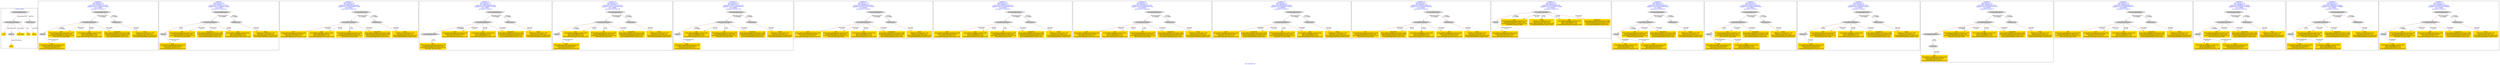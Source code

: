 digraph n0 {
fontcolor="blue"
remincross="true"
label="s16-s-hammer.xml"
subgraph cluster_0 {
label="1-correct model"
n2[style="filled",color="white",fillcolor="lightgray",label="CulturalHeritageObject1"];
n3[shape="plaintext",style="filled",fillcolor="gold",label="year"];
n4[style="filled",color="white",fillcolor="lightgray",label="Person1"];
n5[shape="plaintext",style="filled",fillcolor="gold",label="description"];
n6[shape="plaintext",style="filled",fillcolor="gold",label="title"];
n7[shape="plaintext",style="filled",fillcolor="gold",label="artist"];
n8[style="filled",color="white",fillcolor="lightgray",label="EuropeanaAggregation1"];
n9[style="filled",color="white",fillcolor="lightgray",label="WebResource1"];
n10[shape="plaintext",style="filled",fillcolor="gold",label="image"];
}
subgraph cluster_1 {
label="candidate 0\nlink coherence:1.0\nnode coherence:1.0\nconfidence:0.5203362153718872\nmapping score:0.5734454051239625\ncost:7.99986\n-precision:0.75-recall:0.75"
n12[style="filled",color="white",fillcolor="lightgray",label="CulturalHeritageObject1"];
n13[style="filled",color="white",fillcolor="lightgray",label="Person1"];
n14[style="filled",color="white",fillcolor="lightgray",label="EuropeanaAggregation1"];
n15[style="filled",color="white",fillcolor="lightgray",label="WebResource1"];
n16[shape="plaintext",style="filled",fillcolor="gold",label="title\n[CulturalHeritageObject,description,0.524]\n[CulturalHeritageObject,title,0.236]\n[CulturalHeritageObject,provenance,0.154]\n[Document,classLink,0.086]"];
n17[shape="plaintext",style="filled",fillcolor="gold",label="year\n[CulturalHeritageObject,created,0.392]\n[Person,dateOfBirth,0.311]\n[Person,dateOfDeath,0.195]\n[CulturalHeritageObject,provenance,0.102]"];
n18[shape="plaintext",style="filled",fillcolor="gold",label="image\n[WebResource,classLink,0.779]\n[Document,classLink,0.145]\n[CulturalHeritageObject,description,0.05]\n[CulturalHeritageObject,extent,0.026]"];
n19[shape="plaintext",style="filled",fillcolor="gold",label="description\n[CulturalHeritageObject,provenance,0.582]\n[CulturalHeritageObject,description,0.285]\n[Person,biographicalInformation,0.07]\n[CulturalHeritageObject,extent,0.063]"];
n20[shape="plaintext",style="filled",fillcolor="gold",label="artist\n[CulturalHeritageObject,description,0.335]\n[Person,nameOfThePerson,0.325]\n[Document,classLink,0.187]\n[CulturalHeritageObject,provenance,0.153]"];
}
subgraph cluster_2 {
label="candidate 1\nlink coherence:1.0\nnode coherence:1.0\nconfidence:0.5203362153718872\nmapping score:0.5734454051239625\ncost:7.99992\n-precision:0.62-recall:0.62"
n22[style="filled",color="white",fillcolor="lightgray",label="CulturalHeritageObject1"];
n23[style="filled",color="white",fillcolor="lightgray",label="Person2"];
n24[style="filled",color="white",fillcolor="lightgray",label="EuropeanaAggregation1"];
n25[style="filled",color="white",fillcolor="lightgray",label="WebResource1"];
n26[shape="plaintext",style="filled",fillcolor="gold",label="artist\n[CulturalHeritageObject,description,0.335]\n[Person,nameOfThePerson,0.325]\n[Document,classLink,0.187]\n[CulturalHeritageObject,provenance,0.153]"];
n27[shape="plaintext",style="filled",fillcolor="gold",label="title\n[CulturalHeritageObject,description,0.524]\n[CulturalHeritageObject,title,0.236]\n[CulturalHeritageObject,provenance,0.154]\n[Document,classLink,0.086]"];
n28[shape="plaintext",style="filled",fillcolor="gold",label="description\n[CulturalHeritageObject,provenance,0.582]\n[CulturalHeritageObject,description,0.285]\n[Person,biographicalInformation,0.07]\n[CulturalHeritageObject,extent,0.063]"];
n29[shape="plaintext",style="filled",fillcolor="gold",label="year\n[CulturalHeritageObject,created,0.392]\n[Person,dateOfBirth,0.311]\n[Person,dateOfDeath,0.195]\n[CulturalHeritageObject,provenance,0.102]"];
n30[shape="plaintext",style="filled",fillcolor="gold",label="image\n[WebResource,classLink,0.779]\n[Document,classLink,0.145]\n[CulturalHeritageObject,description,0.05]\n[CulturalHeritageObject,extent,0.026]"];
}
subgraph cluster_3 {
label="candidate 10\nlink coherence:1.0\nnode coherence:1.0\nconfidence:0.46481498261344945\nmapping score:0.5882716608711498\ncost:6.99992\n-precision:0.71-recall:0.62"
n32[style="filled",color="white",fillcolor="lightgray",label="EuropeanaAggregation1"];
n33[style="filled",color="white",fillcolor="lightgray",label="CulturalHeritageObject1"];
n34[style="filled",color="white",fillcolor="lightgray",label="WebResource1"];
n35[shape="plaintext",style="filled",fillcolor="gold",label="artist\n[CulturalHeritageObject,description,0.335]\n[Person,nameOfThePerson,0.325]\n[Document,classLink,0.187]\n[CulturalHeritageObject,provenance,0.153]"];
n36[shape="plaintext",style="filled",fillcolor="gold",label="year\n[CulturalHeritageObject,created,0.392]\n[Person,dateOfBirth,0.311]\n[Person,dateOfDeath,0.195]\n[CulturalHeritageObject,provenance,0.102]"];
n37[shape="plaintext",style="filled",fillcolor="gold",label="image\n[WebResource,classLink,0.779]\n[Document,classLink,0.145]\n[CulturalHeritageObject,description,0.05]\n[CulturalHeritageObject,extent,0.026]"];
n38[shape="plaintext",style="filled",fillcolor="gold",label="title\n[CulturalHeritageObject,description,0.524]\n[CulturalHeritageObject,title,0.236]\n[CulturalHeritageObject,provenance,0.154]\n[Document,classLink,0.086]"];
n39[shape="plaintext",style="filled",fillcolor="gold",label="description\n[CulturalHeritageObject,provenance,0.582]\n[CulturalHeritageObject,description,0.285]\n[Person,biographicalInformation,0.07]\n[CulturalHeritageObject,extent,0.063]"];
}
subgraph cluster_4 {
label="candidate 11\nlink coherence:1.0\nnode coherence:1.0\nconfidence:0.46481498261344945\nmapping score:0.5549383275378165\ncost:7.99991\n-precision:0.5-recall:0.5"
n41[style="filled",color="white",fillcolor="lightgray",label="CulturalHeritageObject1"];
n42[style="filled",color="white",fillcolor="lightgray",label="CulturalHeritageObject2"];
n43[style="filled",color="white",fillcolor="lightgray",label="EuropeanaAggregation1"];
n44[style="filled",color="white",fillcolor="lightgray",label="WebResource1"];
n45[shape="plaintext",style="filled",fillcolor="gold",label="artist\n[CulturalHeritageObject,description,0.335]\n[Person,nameOfThePerson,0.325]\n[Document,classLink,0.187]\n[CulturalHeritageObject,provenance,0.153]"];
n46[shape="plaintext",style="filled",fillcolor="gold",label="title\n[CulturalHeritageObject,description,0.524]\n[CulturalHeritageObject,title,0.236]\n[CulturalHeritageObject,provenance,0.154]\n[Document,classLink,0.086]"];
n47[shape="plaintext",style="filled",fillcolor="gold",label="year\n[CulturalHeritageObject,created,0.392]\n[Person,dateOfBirth,0.311]\n[Person,dateOfDeath,0.195]\n[CulturalHeritageObject,provenance,0.102]"];
n48[shape="plaintext",style="filled",fillcolor="gold",label="image\n[WebResource,classLink,0.779]\n[Document,classLink,0.145]\n[CulturalHeritageObject,description,0.05]\n[CulturalHeritageObject,extent,0.026]"];
n49[shape="plaintext",style="filled",fillcolor="gold",label="description\n[CulturalHeritageObject,provenance,0.582]\n[CulturalHeritageObject,description,0.285]\n[Person,biographicalInformation,0.07]\n[CulturalHeritageObject,extent,0.063]"];
}
subgraph cluster_5 {
label="candidate 12\nlink coherence:1.0\nnode coherence:1.0\nconfidence:0.46273750107701106\nmapping score:0.554245833692337\ncost:7.99986\n-precision:0.88-recall:0.88"
n51[style="filled",color="white",fillcolor="lightgray",label="CulturalHeritageObject1"];
n52[style="filled",color="white",fillcolor="lightgray",label="Person1"];
n53[style="filled",color="white",fillcolor="lightgray",label="EuropeanaAggregation1"];
n54[style="filled",color="white",fillcolor="lightgray",label="WebResource1"];
n55[shape="plaintext",style="filled",fillcolor="gold",label="year\n[CulturalHeritageObject,created,0.392]\n[Person,dateOfBirth,0.311]\n[Person,dateOfDeath,0.195]\n[CulturalHeritageObject,provenance,0.102]"];
n56[shape="plaintext",style="filled",fillcolor="gold",label="image\n[WebResource,classLink,0.779]\n[Document,classLink,0.145]\n[CulturalHeritageObject,description,0.05]\n[CulturalHeritageObject,extent,0.026]"];
n57[shape="plaintext",style="filled",fillcolor="gold",label="title\n[CulturalHeritageObject,description,0.524]\n[CulturalHeritageObject,title,0.236]\n[CulturalHeritageObject,provenance,0.154]\n[Document,classLink,0.086]"];
n58[shape="plaintext",style="filled",fillcolor="gold",label="description\n[CulturalHeritageObject,provenance,0.582]\n[CulturalHeritageObject,description,0.285]\n[Person,biographicalInformation,0.07]\n[CulturalHeritageObject,extent,0.063]"];
n59[shape="plaintext",style="filled",fillcolor="gold",label="artist\n[CulturalHeritageObject,description,0.335]\n[Person,nameOfThePerson,0.325]\n[Document,classLink,0.187]\n[CulturalHeritageObject,provenance,0.153]"];
}
subgraph cluster_6 {
label="candidate 13\nlink coherence:1.0\nnode coherence:1.0\nconfidence:0.46273750107701106\nmapping score:0.554245833692337\ncost:7.99989\n-precision:0.88-recall:0.88"
n61[style="filled",color="white",fillcolor="lightgray",label="CulturalHeritageObject1"];
n62[style="filled",color="white",fillcolor="lightgray",label="Person1"];
n63[style="filled",color="white",fillcolor="lightgray",label="EuropeanaAggregation1"];
n64[style="filled",color="white",fillcolor="lightgray",label="WebResource2"];
n65[shape="plaintext",style="filled",fillcolor="gold",label="year\n[CulturalHeritageObject,created,0.392]\n[Person,dateOfBirth,0.311]\n[Person,dateOfDeath,0.195]\n[CulturalHeritageObject,provenance,0.102]"];
n66[shape="plaintext",style="filled",fillcolor="gold",label="title\n[CulturalHeritageObject,description,0.524]\n[CulturalHeritageObject,title,0.236]\n[CulturalHeritageObject,provenance,0.154]\n[Document,classLink,0.086]"];
n67[shape="plaintext",style="filled",fillcolor="gold",label="description\n[CulturalHeritageObject,provenance,0.582]\n[CulturalHeritageObject,description,0.285]\n[Person,biographicalInformation,0.07]\n[CulturalHeritageObject,extent,0.063]"];
n68[shape="plaintext",style="filled",fillcolor="gold",label="image\n[WebResource,classLink,0.779]\n[Document,classLink,0.145]\n[CulturalHeritageObject,description,0.05]\n[CulturalHeritageObject,extent,0.026]"];
n69[shape="plaintext",style="filled",fillcolor="gold",label="artist\n[CulturalHeritageObject,description,0.335]\n[Person,nameOfThePerson,0.325]\n[Document,classLink,0.187]\n[CulturalHeritageObject,provenance,0.153]"];
}
subgraph cluster_7 {
label="candidate 14\nlink coherence:1.0\nnode coherence:1.0\nconfidence:0.44834435813094925\nmapping score:0.5827814527103164\ncost:6.99992\n-precision:0.57-recall:0.5"
n71[style="filled",color="white",fillcolor="lightgray",label="EuropeanaAggregation1"];
n72[style="filled",color="white",fillcolor="lightgray",label="CulturalHeritageObject1"];
n73[style="filled",color="white",fillcolor="lightgray",label="WebResource1"];
n74[shape="plaintext",style="filled",fillcolor="gold",label="artist\n[CulturalHeritageObject,description,0.335]\n[Person,nameOfThePerson,0.325]\n[Document,classLink,0.187]\n[CulturalHeritageObject,provenance,0.153]"];
n75[shape="plaintext",style="filled",fillcolor="gold",label="title\n[CulturalHeritageObject,description,0.524]\n[CulturalHeritageObject,title,0.236]\n[CulturalHeritageObject,provenance,0.154]\n[Document,classLink,0.086]"];
n76[shape="plaintext",style="filled",fillcolor="gold",label="year\n[CulturalHeritageObject,created,0.392]\n[Person,dateOfBirth,0.311]\n[Person,dateOfDeath,0.195]\n[CulturalHeritageObject,provenance,0.102]"];
n77[shape="plaintext",style="filled",fillcolor="gold",label="image\n[WebResource,classLink,0.779]\n[Document,classLink,0.145]\n[CulturalHeritageObject,description,0.05]\n[CulturalHeritageObject,extent,0.026]"];
n78[shape="plaintext",style="filled",fillcolor="gold",label="description\n[CulturalHeritageObject,provenance,0.582]\n[CulturalHeritageObject,description,0.285]\n[Person,biographicalInformation,0.07]\n[CulturalHeritageObject,extent,0.063]"];
}
subgraph cluster_8 {
label="candidate 15\nlink coherence:1.0\nnode coherence:1.0\nconfidence:0.42830295374519556\nmapping score:0.5761009845817319\ncost:6.99992\n-precision:0.71-recall:0.62"
n80[style="filled",color="white",fillcolor="lightgray",label="EuropeanaAggregation1"];
n81[style="filled",color="white",fillcolor="lightgray",label="CulturalHeritageObject1"];
n82[style="filled",color="white",fillcolor="lightgray",label="WebResource1"];
n83[shape="plaintext",style="filled",fillcolor="gold",label="artist\n[CulturalHeritageObject,description,0.335]\n[Person,nameOfThePerson,0.325]\n[Document,classLink,0.187]\n[CulturalHeritageObject,provenance,0.153]"];
n84[shape="plaintext",style="filled",fillcolor="gold",label="year\n[CulturalHeritageObject,created,0.392]\n[Person,dateOfBirth,0.311]\n[Person,dateOfDeath,0.195]\n[CulturalHeritageObject,provenance,0.102]"];
n85[shape="plaintext",style="filled",fillcolor="gold",label="image\n[WebResource,classLink,0.779]\n[Document,classLink,0.145]\n[CulturalHeritageObject,description,0.05]\n[CulturalHeritageObject,extent,0.026]"];
n86[shape="plaintext",style="filled",fillcolor="gold",label="title\n[CulturalHeritageObject,description,0.524]\n[CulturalHeritageObject,title,0.236]\n[CulturalHeritageObject,provenance,0.154]\n[Document,classLink,0.086]"];
n87[shape="plaintext",style="filled",fillcolor="gold",label="description\n[CulturalHeritageObject,provenance,0.582]\n[CulturalHeritageObject,description,0.285]\n[Person,biographicalInformation,0.07]\n[CulturalHeritageObject,extent,0.063]"];
}
subgraph cluster_9 {
label="candidate 16\nlink coherence:1.0\nnode coherence:1.0\nconfidence:0.42830295374519556\nmapping score:0.5761009845817319\ncost:6.99995\n-precision:0.71-recall:0.62"
n89[style="filled",color="white",fillcolor="lightgray",label="EuropeanaAggregation1"];
n90[style="filled",color="white",fillcolor="lightgray",label="CulturalHeritageObject1"];
n91[style="filled",color="white",fillcolor="lightgray",label="WebResource2"];
n92[shape="plaintext",style="filled",fillcolor="gold",label="artist\n[CulturalHeritageObject,description,0.335]\n[Person,nameOfThePerson,0.325]\n[Document,classLink,0.187]\n[CulturalHeritageObject,provenance,0.153]"];
n93[shape="plaintext",style="filled",fillcolor="gold",label="year\n[CulturalHeritageObject,created,0.392]\n[Person,dateOfBirth,0.311]\n[Person,dateOfDeath,0.195]\n[CulturalHeritageObject,provenance,0.102]"];
n94[shape="plaintext",style="filled",fillcolor="gold",label="title\n[CulturalHeritageObject,description,0.524]\n[CulturalHeritageObject,title,0.236]\n[CulturalHeritageObject,provenance,0.154]\n[Document,classLink,0.086]"];
n95[shape="plaintext",style="filled",fillcolor="gold",label="description\n[CulturalHeritageObject,provenance,0.582]\n[CulturalHeritageObject,description,0.285]\n[Person,biographicalInformation,0.07]\n[CulturalHeritageObject,extent,0.063]"];
n96[shape="plaintext",style="filled",fillcolor="gold",label="image\n[WebResource,classLink,0.779]\n[Document,classLink,0.145]\n[CulturalHeritageObject,description,0.05]\n[CulturalHeritageObject,extent,0.026]"];
}
subgraph cluster_10 {
label="candidate 17\nlink coherence:1.0\nnode coherence:1.0\nconfidence:0.40687864325128265\nmapping score:0.5689595477504276\ncost:6.99992\n-precision:0.57-recall:0.5"
n98[style="filled",color="white",fillcolor="lightgray",label="EuropeanaAggregation1"];
n99[style="filled",color="white",fillcolor="lightgray",label="CulturalHeritageObject1"];
n100[style="filled",color="white",fillcolor="lightgray",label="WebResource1"];
n101[shape="plaintext",style="filled",fillcolor="gold",label="artist\n[CulturalHeritageObject,description,0.335]\n[Person,nameOfThePerson,0.325]\n[Document,classLink,0.187]\n[CulturalHeritageObject,provenance,0.153]"];
n102[shape="plaintext",style="filled",fillcolor="gold",label="description\n[CulturalHeritageObject,provenance,0.582]\n[CulturalHeritageObject,description,0.285]\n[Person,biographicalInformation,0.07]\n[CulturalHeritageObject,extent,0.063]"];
n103[shape="plaintext",style="filled",fillcolor="gold",label="image\n[WebResource,classLink,0.779]\n[Document,classLink,0.145]\n[CulturalHeritageObject,description,0.05]\n[CulturalHeritageObject,extent,0.026]"];
n104[shape="plaintext",style="filled",fillcolor="gold",label="title\n[CulturalHeritageObject,description,0.524]\n[CulturalHeritageObject,title,0.236]\n[CulturalHeritageObject,provenance,0.154]\n[Document,classLink,0.086]"];
n105[shape="plaintext",style="filled",fillcolor="gold",label="year\n[CulturalHeritageObject,created,0.392]\n[Person,dateOfBirth,0.311]\n[Person,dateOfDeath,0.195]\n[CulturalHeritageObject,provenance,0.102]"];
}
subgraph cluster_11 {
label="candidate 18\nlink coherence:1.0\nnode coherence:1.0\nconfidence:0.38218535728687747\nmapping score:0.5607284524289592\ncost:6.99992\n-precision:0.57-recall:0.5"
n107[style="filled",color="white",fillcolor="lightgray",label="EuropeanaAggregation1"];
n108[style="filled",color="white",fillcolor="lightgray",label="CulturalHeritageObject1"];
n109[style="filled",color="white",fillcolor="lightgray",label="WebResource1"];
n110[shape="plaintext",style="filled",fillcolor="gold",label="title\n[CulturalHeritageObject,description,0.524]\n[CulturalHeritageObject,title,0.236]\n[CulturalHeritageObject,provenance,0.154]\n[Document,classLink,0.086]"];
n111[shape="plaintext",style="filled",fillcolor="gold",label="description\n[CulturalHeritageObject,provenance,0.582]\n[CulturalHeritageObject,description,0.285]\n[Person,biographicalInformation,0.07]\n[CulturalHeritageObject,extent,0.063]"];
n112[shape="plaintext",style="filled",fillcolor="gold",label="year\n[CulturalHeritageObject,created,0.392]\n[Person,dateOfBirth,0.311]\n[Person,dateOfDeath,0.195]\n[CulturalHeritageObject,provenance,0.102]"];
n113[shape="plaintext",style="filled",fillcolor="gold",label="image\n[WebResource,classLink,0.779]\n[Document,classLink,0.145]\n[CulturalHeritageObject,description,0.05]\n[CulturalHeritageObject,extent,0.026]"];
n114[shape="plaintext",style="filled",fillcolor="gold",label="artist\n[CulturalHeritageObject,description,0.335]\n[Person,nameOfThePerson,0.325]\n[Document,classLink,0.187]\n[CulturalHeritageObject,provenance,0.153]"];
}
subgraph cluster_12 {
label="candidate 19\nlink coherence:1.0\nnode coherence:1.0\nconfidence:0.369734248199596\nmapping score:0.5565780827331986\ncost:5.99994\n-precision:0.5-recall:0.38"
n116[style="filled",color="white",fillcolor="lightgray",label="CulturalHeritageObject1"];
n117[style="filled",color="white",fillcolor="lightgray",label="Person1"];
n118[shape="plaintext",style="filled",fillcolor="gold",label="title\n[CulturalHeritageObject,description,0.524]\n[CulturalHeritageObject,title,0.236]\n[CulturalHeritageObject,provenance,0.154]\n[Document,classLink,0.086]"];
n119[shape="plaintext",style="filled",fillcolor="gold",label="image\n[WebResource,classLink,0.779]\n[Document,classLink,0.145]\n[CulturalHeritageObject,description,0.05]\n[CulturalHeritageObject,extent,0.026]"];
n120[shape="plaintext",style="filled",fillcolor="gold",label="year\n[CulturalHeritageObject,created,0.392]\n[Person,dateOfBirth,0.311]\n[Person,dateOfDeath,0.195]\n[CulturalHeritageObject,provenance,0.102]"];
n121[shape="plaintext",style="filled",fillcolor="gold",label="description\n[CulturalHeritageObject,provenance,0.582]\n[CulturalHeritageObject,description,0.285]\n[Person,biographicalInformation,0.07]\n[CulturalHeritageObject,extent,0.063]"];
n122[shape="plaintext",style="filled",fillcolor="gold",label="artist\n[CulturalHeritageObject,description,0.335]\n[Person,nameOfThePerson,0.325]\n[Document,classLink,0.187]\n[CulturalHeritageObject,provenance,0.153]"];
}
subgraph cluster_13 {
label="candidate 2\nlink coherence:1.0\nnode coherence:1.0\nconfidence:0.5040511196208133\nmapping score:0.5680170398736044\ncost:7.99986\n-precision:0.62-recall:0.62"
n124[style="filled",color="white",fillcolor="lightgray",label="CulturalHeritageObject1"];
n125[style="filled",color="white",fillcolor="lightgray",label="Person1"];
n126[style="filled",color="white",fillcolor="lightgray",label="EuropeanaAggregation1"];
n127[style="filled",color="white",fillcolor="lightgray",label="WebResource1"];
n128[shape="plaintext",style="filled",fillcolor="gold",label="year\n[CulturalHeritageObject,created,0.392]\n[Person,dateOfBirth,0.311]\n[Person,dateOfDeath,0.195]\n[CulturalHeritageObject,provenance,0.102]"];
n129[shape="plaintext",style="filled",fillcolor="gold",label="title\n[CulturalHeritageObject,description,0.524]\n[CulturalHeritageObject,title,0.236]\n[CulturalHeritageObject,provenance,0.154]\n[Document,classLink,0.086]"];
n130[shape="plaintext",style="filled",fillcolor="gold",label="image\n[WebResource,classLink,0.779]\n[Document,classLink,0.145]\n[CulturalHeritageObject,description,0.05]\n[CulturalHeritageObject,extent,0.026]"];
n131[shape="plaintext",style="filled",fillcolor="gold",label="description\n[CulturalHeritageObject,provenance,0.582]\n[CulturalHeritageObject,description,0.285]\n[Person,biographicalInformation,0.07]\n[CulturalHeritageObject,extent,0.063]"];
n132[shape="plaintext",style="filled",fillcolor="gold",label="artist\n[CulturalHeritageObject,description,0.335]\n[Person,nameOfThePerson,0.325]\n[Document,classLink,0.187]\n[CulturalHeritageObject,provenance,0.153]"];
}
subgraph cluster_14 {
label="candidate 3\nlink coherence:1.0\nnode coherence:1.0\nconfidence:0.5040511196208133\nmapping score:0.5680170398736044\ncost:7.99992\n-precision:0.5-recall:0.5"
n134[style="filled",color="white",fillcolor="lightgray",label="CulturalHeritageObject1"];
n135[style="filled",color="white",fillcolor="lightgray",label="Person2"];
n136[style="filled",color="white",fillcolor="lightgray",label="EuropeanaAggregation1"];
n137[style="filled",color="white",fillcolor="lightgray",label="WebResource1"];
n138[shape="plaintext",style="filled",fillcolor="gold",label="artist\n[CulturalHeritageObject,description,0.335]\n[Person,nameOfThePerson,0.325]\n[Document,classLink,0.187]\n[CulturalHeritageObject,provenance,0.153]"];
n139[shape="plaintext",style="filled",fillcolor="gold",label="title\n[CulturalHeritageObject,description,0.524]\n[CulturalHeritageObject,title,0.236]\n[CulturalHeritageObject,provenance,0.154]\n[Document,classLink,0.086]"];
n140[shape="plaintext",style="filled",fillcolor="gold",label="description\n[CulturalHeritageObject,provenance,0.582]\n[CulturalHeritageObject,description,0.285]\n[Person,biographicalInformation,0.07]\n[CulturalHeritageObject,extent,0.063]"];
n141[shape="plaintext",style="filled",fillcolor="gold",label="image\n[WebResource,classLink,0.779]\n[Document,classLink,0.145]\n[CulturalHeritageObject,description,0.05]\n[CulturalHeritageObject,extent,0.026]"];
n142[shape="plaintext",style="filled",fillcolor="gold",label="year\n[CulturalHeritageObject,created,0.392]\n[Person,dateOfBirth,0.311]\n[Person,dateOfDeath,0.195]\n[CulturalHeritageObject,provenance,0.102]"];
}
subgraph cluster_15 {
label="candidate 4\nlink coherence:1.0\nnode coherence:1.0\nconfidence:0.4926926387376344\nmapping score:0.5642308795792115\ncost:7.99992\n-precision:0.5-recall:0.5"
n144[style="filled",color="white",fillcolor="lightgray",label="CulturalHeritageObject1"];
n145[style="filled",color="white",fillcolor="lightgray",label="Document1"];
n146[style="filled",color="white",fillcolor="lightgray",label="EuropeanaAggregation1"];
n147[style="filled",color="white",fillcolor="lightgray",label="WebResource1"];
n148[shape="plaintext",style="filled",fillcolor="gold",label="title\n[CulturalHeritageObject,description,0.524]\n[CulturalHeritageObject,title,0.236]\n[CulturalHeritageObject,provenance,0.154]\n[Document,classLink,0.086]"];
n149[shape="plaintext",style="filled",fillcolor="gold",label="year\n[CulturalHeritageObject,created,0.392]\n[Person,dateOfBirth,0.311]\n[Person,dateOfDeath,0.195]\n[CulturalHeritageObject,provenance,0.102]"];
n150[shape="plaintext",style="filled",fillcolor="gold",label="image\n[WebResource,classLink,0.779]\n[Document,classLink,0.145]\n[CulturalHeritageObject,description,0.05]\n[CulturalHeritageObject,extent,0.026]"];
n151[shape="plaintext",style="filled",fillcolor="gold",label="description\n[CulturalHeritageObject,provenance,0.582]\n[CulturalHeritageObject,description,0.285]\n[Person,biographicalInformation,0.07]\n[CulturalHeritageObject,extent,0.063]"];
n152[shape="plaintext",style="filled",fillcolor="gold",label="artist\n[CulturalHeritageObject,description,0.335]\n[Person,nameOfThePerson,0.325]\n[Document,classLink,0.187]\n[CulturalHeritageObject,provenance,0.153]"];
}
subgraph cluster_16 {
label="candidate 5\nlink coherence:1.0\nnode coherence:1.0\nconfidence:0.4926926387376344\nmapping score:0.5642308795792115\ncost:8.99991\n-precision:0.44-recall:0.5"
n154[style="filled",color="white",fillcolor="lightgray",label="CulturalHeritageObject1"];
n155[style="filled",color="white",fillcolor="lightgray",label="CulturalHeritageObject2"];
n156[style="filled",color="white",fillcolor="lightgray",label="Document2"];
n157[style="filled",color="white",fillcolor="lightgray",label="EuropeanaAggregation1"];
n158[style="filled",color="white",fillcolor="lightgray",label="WebResource1"];
n159[shape="plaintext",style="filled",fillcolor="gold",label="title\n[CulturalHeritageObject,description,0.524]\n[CulturalHeritageObject,title,0.236]\n[CulturalHeritageObject,provenance,0.154]\n[Document,classLink,0.086]"];
n160[shape="plaintext",style="filled",fillcolor="gold",label="artist\n[CulturalHeritageObject,description,0.335]\n[Person,nameOfThePerson,0.325]\n[Document,classLink,0.187]\n[CulturalHeritageObject,provenance,0.153]"];
n161[shape="plaintext",style="filled",fillcolor="gold",label="year\n[CulturalHeritageObject,created,0.392]\n[Person,dateOfBirth,0.311]\n[Person,dateOfDeath,0.195]\n[CulturalHeritageObject,provenance,0.102]"];
n162[shape="plaintext",style="filled",fillcolor="gold",label="image\n[WebResource,classLink,0.779]\n[Document,classLink,0.145]\n[CulturalHeritageObject,description,0.05]\n[CulturalHeritageObject,extent,0.026]"];
n163[shape="plaintext",style="filled",fillcolor="gold",label="description\n[CulturalHeritageObject,provenance,0.582]\n[CulturalHeritageObject,description,0.285]\n[Person,biographicalInformation,0.07]\n[CulturalHeritageObject,extent,0.063]"];
}
subgraph cluster_17 {
label="candidate 6\nlink coherence:1.0\nnode coherence:1.0\nconfidence:0.4859016680400717\nmapping score:0.5953005560133572\ncost:6.99992\n-precision:0.57-recall:0.5"
n165[style="filled",color="white",fillcolor="lightgray",label="EuropeanaAggregation1"];
n166[style="filled",color="white",fillcolor="lightgray",label="CulturalHeritageObject1"];
n167[style="filled",color="white",fillcolor="lightgray",label="WebResource1"];
n168[shape="plaintext",style="filled",fillcolor="gold",label="title\n[CulturalHeritageObject,description,0.524]\n[CulturalHeritageObject,title,0.236]\n[CulturalHeritageObject,provenance,0.154]\n[Document,classLink,0.086]"];
n169[shape="plaintext",style="filled",fillcolor="gold",label="artist\n[CulturalHeritageObject,description,0.335]\n[Person,nameOfThePerson,0.325]\n[Document,classLink,0.187]\n[CulturalHeritageObject,provenance,0.153]"];
n170[shape="plaintext",style="filled",fillcolor="gold",label="year\n[CulturalHeritageObject,created,0.392]\n[Person,dateOfBirth,0.311]\n[Person,dateOfDeath,0.195]\n[CulturalHeritageObject,provenance,0.102]"];
n171[shape="plaintext",style="filled",fillcolor="gold",label="image\n[WebResource,classLink,0.779]\n[Document,classLink,0.145]\n[CulturalHeritageObject,description,0.05]\n[CulturalHeritageObject,extent,0.026]"];
n172[shape="plaintext",style="filled",fillcolor="gold",label="description\n[CulturalHeritageObject,provenance,0.582]\n[CulturalHeritageObject,description,0.285]\n[Person,biographicalInformation,0.07]\n[CulturalHeritageObject,extent,0.063]"];
}
subgraph cluster_18 {
label="candidate 7\nlink coherence:1.0\nnode coherence:1.0\nconfidence:0.4808883173729946\nmapping score:0.5602961057909982\ncost:7.99986\n-precision:0.62-recall:0.62"
n174[style="filled",color="white",fillcolor="lightgray",label="CulturalHeritageObject1"];
n175[style="filled",color="white",fillcolor="lightgray",label="Person1"];
n176[style="filled",color="white",fillcolor="lightgray",label="EuropeanaAggregation1"];
n177[style="filled",color="white",fillcolor="lightgray",label="WebResource1"];
n178[shape="plaintext",style="filled",fillcolor="gold",label="title\n[CulturalHeritageObject,description,0.524]\n[CulturalHeritageObject,title,0.236]\n[CulturalHeritageObject,provenance,0.154]\n[Document,classLink,0.086]"];
n179[shape="plaintext",style="filled",fillcolor="gold",label="year\n[CulturalHeritageObject,created,0.392]\n[Person,dateOfBirth,0.311]\n[Person,dateOfDeath,0.195]\n[CulturalHeritageObject,provenance,0.102]"];
n180[shape="plaintext",style="filled",fillcolor="gold",label="image\n[WebResource,classLink,0.779]\n[Document,classLink,0.145]\n[CulturalHeritageObject,description,0.05]\n[CulturalHeritageObject,extent,0.026]"];
n181[shape="plaintext",style="filled",fillcolor="gold",label="description\n[CulturalHeritageObject,provenance,0.582]\n[CulturalHeritageObject,description,0.285]\n[Person,biographicalInformation,0.07]\n[CulturalHeritageObject,extent,0.063]"];
n182[shape="plaintext",style="filled",fillcolor="gold",label="artist\n[CulturalHeritageObject,description,0.335]\n[Person,nameOfThePerson,0.325]\n[Document,classLink,0.187]\n[CulturalHeritageObject,provenance,0.153]"];
}
subgraph cluster_19 {
label="candidate 8\nlink coherence:1.0\nnode coherence:1.0\nconfidence:0.4808883173729946\nmapping score:0.5602961057909982\ncost:7.99992\n-precision:0.5-recall:0.5"
n184[style="filled",color="white",fillcolor="lightgray",label="CulturalHeritageObject1"];
n185[style="filled",color="white",fillcolor="lightgray",label="Person2"];
n186[style="filled",color="white",fillcolor="lightgray",label="EuropeanaAggregation1"];
n187[style="filled",color="white",fillcolor="lightgray",label="WebResource1"];
n188[shape="plaintext",style="filled",fillcolor="gold",label="artist\n[CulturalHeritageObject,description,0.335]\n[Person,nameOfThePerson,0.325]\n[Document,classLink,0.187]\n[CulturalHeritageObject,provenance,0.153]"];
n189[shape="plaintext",style="filled",fillcolor="gold",label="title\n[CulturalHeritageObject,description,0.524]\n[CulturalHeritageObject,title,0.236]\n[CulturalHeritageObject,provenance,0.154]\n[Document,classLink,0.086]"];
n190[shape="plaintext",style="filled",fillcolor="gold",label="year\n[CulturalHeritageObject,created,0.392]\n[Person,dateOfBirth,0.311]\n[Person,dateOfDeath,0.195]\n[CulturalHeritageObject,provenance,0.102]"];
n191[shape="plaintext",style="filled",fillcolor="gold",label="description\n[CulturalHeritageObject,provenance,0.582]\n[CulturalHeritageObject,description,0.285]\n[Person,biographicalInformation,0.07]\n[CulturalHeritageObject,extent,0.063]"];
n192[shape="plaintext",style="filled",fillcolor="gold",label="image\n[WebResource,classLink,0.779]\n[Document,classLink,0.145]\n[CulturalHeritageObject,description,0.05]\n[CulturalHeritageObject,extent,0.026]"];
}
subgraph cluster_20 {
label="candidate 9\nlink coherence:1.0\nnode coherence:1.0\nconfidence:0.4696165722889978\nmapping score:0.5565388574296659\ncost:7.99986\n-precision:0.5-recall:0.5"
n194[style="filled",color="white",fillcolor="lightgray",label="CulturalHeritageObject1"];
n195[style="filled",color="white",fillcolor="lightgray",label="Person1"];
n196[style="filled",color="white",fillcolor="lightgray",label="EuropeanaAggregation1"];
n197[style="filled",color="white",fillcolor="lightgray",label="WebResource1"];
n198[shape="plaintext",style="filled",fillcolor="gold",label="year\n[CulturalHeritageObject,created,0.392]\n[Person,dateOfBirth,0.311]\n[Person,dateOfDeath,0.195]\n[CulturalHeritageObject,provenance,0.102]"];
n199[shape="plaintext",style="filled",fillcolor="gold",label="title\n[CulturalHeritageObject,description,0.524]\n[CulturalHeritageObject,title,0.236]\n[CulturalHeritageObject,provenance,0.154]\n[Document,classLink,0.086]"];
n200[shape="plaintext",style="filled",fillcolor="gold",label="artist\n[CulturalHeritageObject,description,0.335]\n[Person,nameOfThePerson,0.325]\n[Document,classLink,0.187]\n[CulturalHeritageObject,provenance,0.153]"];
n201[shape="plaintext",style="filled",fillcolor="gold",label="image\n[WebResource,classLink,0.779]\n[Document,classLink,0.145]\n[CulturalHeritageObject,description,0.05]\n[CulturalHeritageObject,extent,0.026]"];
n202[shape="plaintext",style="filled",fillcolor="gold",label="description\n[CulturalHeritageObject,provenance,0.582]\n[CulturalHeritageObject,description,0.285]\n[Person,biographicalInformation,0.07]\n[CulturalHeritageObject,extent,0.063]"];
}
n2 -> n3[color="brown",fontcolor="black",label="created"]
n2 -> n4[color="brown",fontcolor="black",label="creator"]
n2 -> n5[color="brown",fontcolor="black",label="description"]
n2 -> n6[color="brown",fontcolor="black",label="title"]
n4 -> n7[color="brown",fontcolor="black",label="nameOfThePerson"]
n8 -> n2[color="brown",fontcolor="black",label="aggregatedCHO"]
n8 -> n9[color="brown",fontcolor="black",label="hasView"]
n9 -> n10[color="brown",fontcolor="black",label="classLink"]
n12 -> n13[color="brown",fontcolor="black",label="creator\nw=0.99994"]
n14 -> n12[color="brown",fontcolor="black",label="aggregatedCHO\nw=0.99996"]
n14 -> n15[color="brown",fontcolor="black",label="hasView\nw=0.99996"]
n12 -> n16[color="brown",fontcolor="black",label="description\nw=1.0"]
n12 -> n17[color="brown",fontcolor="black",label="created\nw=1.0"]
n15 -> n18[color="brown",fontcolor="black",label="classLink\nw=1.0"]
n12 -> n19[color="brown",fontcolor="black",label="provenance\nw=1.0"]
n13 -> n20[color="brown",fontcolor="black",label="nameOfThePerson\nw=1.0"]
n22 -> n23[color="brown",fontcolor="black",label="sitter\nw=1.0"]
n24 -> n22[color="brown",fontcolor="black",label="aggregatedCHO\nw=0.99996"]
n24 -> n25[color="brown",fontcolor="black",label="hasView\nw=0.99996"]
n23 -> n26[color="brown",fontcolor="black",label="nameOfThePerson\nw=1.0"]
n22 -> n27[color="brown",fontcolor="black",label="description\nw=1.0"]
n22 -> n28[color="brown",fontcolor="black",label="provenance\nw=1.0"]
n22 -> n29[color="brown",fontcolor="black",label="created\nw=1.0"]
n25 -> n30[color="brown",fontcolor="black",label="classLink\nw=1.0"]
n32 -> n33[color="brown",fontcolor="black",label="aggregatedCHO\nw=0.99996"]
n32 -> n34[color="brown",fontcolor="black",label="hasView\nw=0.99996"]
n33 -> n35[color="brown",fontcolor="black",label="description\nw=1.0"]
n33 -> n36[color="brown",fontcolor="black",label="created\nw=1.0"]
n34 -> n37[color="brown",fontcolor="black",label="classLink\nw=1.0"]
n33 -> n38[color="brown",fontcolor="black",label="title\nw=1.0"]
n33 -> n39[color="brown",fontcolor="black",label="provenance\nw=1.0"]
n41 -> n42[color="brown",fontcolor="black",label="isRelatedTo\nw=0.99999"]
n43 -> n41[color="brown",fontcolor="black",label="aggregatedCHO\nw=0.99996"]
n43 -> n44[color="brown",fontcolor="black",label="hasView\nw=0.99996"]
n41 -> n45[color="brown",fontcolor="black",label="description\nw=1.0"]
n42 -> n46[color="brown",fontcolor="black",label="title\nw=1.0"]
n41 -> n47[color="brown",fontcolor="black",label="created\nw=1.0"]
n44 -> n48[color="brown",fontcolor="black",label="classLink\nw=1.0"]
n41 -> n49[color="brown",fontcolor="black",label="provenance\nw=1.0"]
n51 -> n52[color="brown",fontcolor="black",label="creator\nw=0.99994"]
n53 -> n51[color="brown",fontcolor="black",label="aggregatedCHO\nw=0.99996"]
n53 -> n54[color="brown",fontcolor="black",label="hasView\nw=0.99996"]
n51 -> n55[color="brown",fontcolor="black",label="created\nw=1.0"]
n54 -> n56[color="brown",fontcolor="black",label="classLink\nw=1.0"]
n51 -> n57[color="brown",fontcolor="black",label="title\nw=1.0"]
n51 -> n58[color="brown",fontcolor="black",label="provenance\nw=1.0"]
n52 -> n59[color="brown",fontcolor="black",label="nameOfThePerson\nw=1.0"]
n61 -> n62[color="brown",fontcolor="black",label="creator\nw=0.99994"]
n63 -> n61[color="brown",fontcolor="black",label="aggregatedCHO\nw=0.99996"]
n63 -> n64[color="brown",fontcolor="black",label="hasView\nw=0.99999"]
n61 -> n65[color="brown",fontcolor="black",label="created\nw=1.0"]
n61 -> n66[color="brown",fontcolor="black",label="title\nw=1.0"]
n61 -> n67[color="brown",fontcolor="black",label="provenance\nw=1.0"]
n64 -> n68[color="brown",fontcolor="black",label="classLink\nw=1.0"]
n62 -> n69[color="brown",fontcolor="black",label="nameOfThePerson\nw=1.0"]
n71 -> n72[color="brown",fontcolor="black",label="aggregatedCHO\nw=0.99996"]
n71 -> n73[color="brown",fontcolor="black",label="hasView\nw=0.99996"]
n72 -> n74[color="brown",fontcolor="black",label="description\nw=1.0"]
n72 -> n75[color="brown",fontcolor="black",label="provenance\nw=1.0"]
n72 -> n76[color="brown",fontcolor="black",label="created\nw=1.0"]
n73 -> n77[color="brown",fontcolor="black",label="classLink\nw=1.0"]
n72 -> n78[color="brown",fontcolor="black",label="provenance\nw=1.0"]
n80 -> n81[color="brown",fontcolor="black",label="aggregatedCHO\nw=0.99996"]
n80 -> n82[color="brown",fontcolor="black",label="hasView\nw=0.99996"]
n81 -> n83[color="brown",fontcolor="black",label="provenance\nw=1.0"]
n81 -> n84[color="brown",fontcolor="black",label="created\nw=1.0"]
n82 -> n85[color="brown",fontcolor="black",label="classLink\nw=1.0"]
n81 -> n86[color="brown",fontcolor="black",label="title\nw=1.0"]
n81 -> n87[color="brown",fontcolor="black",label="provenance\nw=1.0"]
n89 -> n90[color="brown",fontcolor="black",label="aggregatedCHO\nw=0.99996"]
n89 -> n91[color="brown",fontcolor="black",label="hasView\nw=0.99999"]
n90 -> n92[color="brown",fontcolor="black",label="provenance\nw=1.0"]
n90 -> n93[color="brown",fontcolor="black",label="created\nw=1.0"]
n90 -> n94[color="brown",fontcolor="black",label="title\nw=1.0"]
n90 -> n95[color="brown",fontcolor="black",label="provenance\nw=1.0"]
n91 -> n96[color="brown",fontcolor="black",label="classLink\nw=1.0"]
n98 -> n99[color="brown",fontcolor="black",label="aggregatedCHO\nw=0.99996"]
n98 -> n100[color="brown",fontcolor="black",label="hasView\nw=0.99996"]
n99 -> n101[color="brown",fontcolor="black",label="description\nw=1.0"]
n99 -> n102[color="brown",fontcolor="black",label="provenance\nw=1.0"]
n100 -> n103[color="brown",fontcolor="black",label="classLink\nw=1.0"]
n99 -> n104[color="brown",fontcolor="black",label="title\nw=1.0"]
n99 -> n105[color="brown",fontcolor="black",label="provenance\nw=1.0"]
n107 -> n108[color="brown",fontcolor="black",label="aggregatedCHO\nw=0.99996"]
n107 -> n109[color="brown",fontcolor="black",label="hasView\nw=0.99996"]
n108 -> n110[color="brown",fontcolor="black",label="description\nw=1.0"]
n108 -> n111[color="brown",fontcolor="black",label="extent\nw=1.0"]
n108 -> n112[color="brown",fontcolor="black",label="created\nw=1.0"]
n109 -> n113[color="brown",fontcolor="black",label="classLink\nw=1.0"]
n108 -> n114[color="brown",fontcolor="black",label="provenance\nw=1.0"]
n116 -> n117[color="brown",fontcolor="black",label="creator\nw=0.99994"]
n116 -> n118[color="brown",fontcolor="black",label="description\nw=1.0"]
n116 -> n119[color="brown",fontcolor="black",label="extent\nw=1.0"]
n116 -> n120[color="brown",fontcolor="black",label="created\nw=1.0"]
n116 -> n121[color="brown",fontcolor="black",label="provenance\nw=1.0"]
n117 -> n122[color="brown",fontcolor="black",label="nameOfThePerson\nw=1.0"]
n124 -> n125[color="brown",fontcolor="black",label="creator\nw=0.99994"]
n126 -> n124[color="brown",fontcolor="black",label="aggregatedCHO\nw=0.99996"]
n126 -> n127[color="brown",fontcolor="black",label="hasView\nw=0.99996"]
n125 -> n128[color="brown",fontcolor="black",label="dateOfBirth\nw=1.0"]
n124 -> n129[color="brown",fontcolor="black",label="description\nw=1.0"]
n127 -> n130[color="brown",fontcolor="black",label="classLink\nw=1.0"]
n124 -> n131[color="brown",fontcolor="black",label="provenance\nw=1.0"]
n125 -> n132[color="brown",fontcolor="black",label="nameOfThePerson\nw=1.0"]
n134 -> n135[color="brown",fontcolor="black",label="sitter\nw=1.0"]
n136 -> n134[color="brown",fontcolor="black",label="aggregatedCHO\nw=0.99996"]
n136 -> n137[color="brown",fontcolor="black",label="hasView\nw=0.99996"]
n135 -> n138[color="brown",fontcolor="black",label="nameOfThePerson\nw=1.0"]
n134 -> n139[color="brown",fontcolor="black",label="description\nw=1.0"]
n134 -> n140[color="brown",fontcolor="black",label="provenance\nw=1.0"]
n137 -> n141[color="brown",fontcolor="black",label="classLink\nw=1.0"]
n135 -> n142[color="brown",fontcolor="black",label="dateOfBirth\nw=1.0"]
n144 -> n145[color="brown",fontcolor="black",label="page\nw=1.0"]
n146 -> n144[color="brown",fontcolor="black",label="aggregatedCHO\nw=0.99996"]
n146 -> n147[color="brown",fontcolor="black",label="hasView\nw=0.99996"]
n144 -> n148[color="brown",fontcolor="black",label="description\nw=1.0"]
n144 -> n149[color="brown",fontcolor="black",label="created\nw=1.0"]
n147 -> n150[color="brown",fontcolor="black",label="classLink\nw=1.0"]
n144 -> n151[color="brown",fontcolor="black",label="provenance\nw=1.0"]
n145 -> n152[color="brown",fontcolor="black",label="classLink\nw=1.0"]
n154 -> n155[color="brown",fontcolor="black",label="isRelatedTo\nw=0.99999"]
n155 -> n156[color="brown",fontcolor="black",label="page\nw=1.0"]
n157 -> n154[color="brown",fontcolor="black",label="aggregatedCHO\nw=0.99996"]
n157 -> n158[color="brown",fontcolor="black",label="hasView\nw=0.99996"]
n154 -> n159[color="brown",fontcolor="black",label="description\nw=1.0"]
n156 -> n160[color="brown",fontcolor="black",label="classLink\nw=1.0"]
n154 -> n161[color="brown",fontcolor="black",label="created\nw=1.0"]
n158 -> n162[color="brown",fontcolor="black",label="classLink\nw=1.0"]
n154 -> n163[color="brown",fontcolor="black",label="provenance\nw=1.0"]
n165 -> n166[color="brown",fontcolor="black",label="aggregatedCHO\nw=0.99996"]
n165 -> n167[color="brown",fontcolor="black",label="hasView\nw=0.99996"]
n166 -> n168[color="brown",fontcolor="black",label="description\nw=1.0"]
n166 -> n169[color="brown",fontcolor="black",label="provenance\nw=1.0"]
n166 -> n170[color="brown",fontcolor="black",label="created\nw=1.0"]
n167 -> n171[color="brown",fontcolor="black",label="classLink\nw=1.0"]
n166 -> n172[color="brown",fontcolor="black",label="provenance\nw=1.0"]
n174 -> n175[color="brown",fontcolor="black",label="creator\nw=0.99994"]
n176 -> n174[color="brown",fontcolor="black",label="aggregatedCHO\nw=0.99996"]
n176 -> n177[color="brown",fontcolor="black",label="hasView\nw=0.99996"]
n174 -> n178[color="brown",fontcolor="black",label="description\nw=1.0"]
n175 -> n179[color="brown",fontcolor="black",label="dateOfDeath\nw=1.0"]
n177 -> n180[color="brown",fontcolor="black",label="classLink\nw=1.0"]
n174 -> n181[color="brown",fontcolor="black",label="provenance\nw=1.0"]
n175 -> n182[color="brown",fontcolor="black",label="nameOfThePerson\nw=1.0"]
n184 -> n185[color="brown",fontcolor="black",label="sitter\nw=1.0"]
n186 -> n184[color="brown",fontcolor="black",label="aggregatedCHO\nw=0.99996"]
n186 -> n187[color="brown",fontcolor="black",label="hasView\nw=0.99996"]
n185 -> n188[color="brown",fontcolor="black",label="nameOfThePerson\nw=1.0"]
n184 -> n189[color="brown",fontcolor="black",label="description\nw=1.0"]
n185 -> n190[color="brown",fontcolor="black",label="dateOfDeath\nw=1.0"]
n184 -> n191[color="brown",fontcolor="black",label="provenance\nw=1.0"]
n187 -> n192[color="brown",fontcolor="black",label="classLink\nw=1.0"]
n194 -> n195[color="brown",fontcolor="black",label="creator\nw=0.99994"]
n196 -> n194[color="brown",fontcolor="black",label="aggregatedCHO\nw=0.99996"]
n196 -> n197[color="brown",fontcolor="black",label="hasView\nw=0.99996"]
n195 -> n198[color="brown",fontcolor="black",label="dateOfBirth\nw=1.0"]
n194 -> n199[color="brown",fontcolor="black",label="description\nw=1.0"]
n194 -> n200[color="brown",fontcolor="black",label="provenance\nw=1.0"]
n197 -> n201[color="brown",fontcolor="black",label="classLink\nw=1.0"]
n194 -> n202[color="brown",fontcolor="black",label="provenance\nw=1.0"]
}
